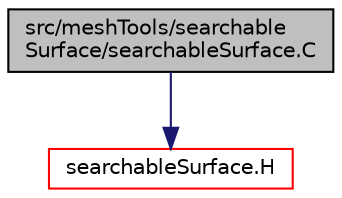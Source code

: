 digraph "src/meshTools/searchableSurface/searchableSurface.C"
{
  bgcolor="transparent";
  edge [fontname="Helvetica",fontsize="10",labelfontname="Helvetica",labelfontsize="10"];
  node [fontname="Helvetica",fontsize="10",shape=record];
  Node1 [label="src/meshTools/searchable\lSurface/searchableSurface.C",height=0.2,width=0.4,color="black", fillcolor="grey75", style="filled", fontcolor="black"];
  Node1 -> Node2 [color="midnightblue",fontsize="10",style="solid",fontname="Helvetica"];
  Node2 [label="searchableSurface.H",height=0.2,width=0.4,color="red",URL="$a07516.html"];
}
